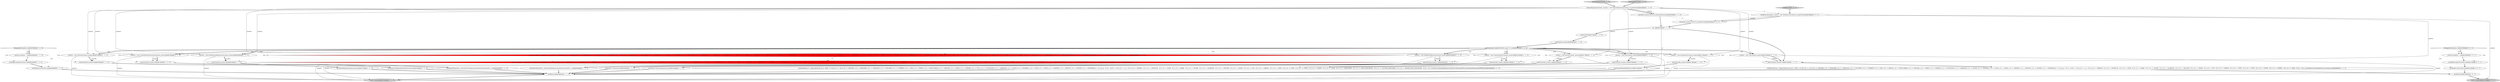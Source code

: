 digraph {
50 [style = filled, label = "nonReserved['0', '0', '1']", fillcolor = lightgray, shape = diamond image = "AAA0AAABBB3BBB"];
39 [style = filled, label = "getInterpreter().adaptivePredict(_input,79,_ctx)@@@9@@@['1', '1', '0']", fillcolor = white, shape = diamond image = "AAA0AAABBB1BBB"];
37 [style = filled, label = "{setState(589)qualifiedName()}@@@75@@@['1', '1', '0']", fillcolor = white, shape = ellipse image = "AAA0AAABBB1BBB"];
22 [style = filled, label = "return _localctx@@@101@@@['1', '1', '0']", fillcolor = lightgray, shape = ellipse image = "AAA0AAABBB1BBB"];
14 [style = filled, label = "_localctx.exception = re@@@94@@@['1', '1', '0']", fillcolor = white, shape = ellipse image = "AAA0AAABBB1BBB"];
13 [style = filled, label = "enterOuterAlt(_localctx,8)@@@74@@@['1', '1', '0']", fillcolor = white, shape = ellipse image = "AAA0AAABBB1BBB"];
26 [style = filled, label = "_errHandler.recover(this,re)@@@96@@@['1', '1', '0']", fillcolor = white, shape = ellipse image = "AAA0AAABBB1BBB"];
20 [style = filled, label = "_localctx = new StarContext(_localctx)@@@38@@@['1', '1', '0']", fillcolor = white, shape = ellipse image = "AAA0AAABBB1BBB"];
43 [style = filled, label = "_localctx.exception = re@@@20@@@['0', '0', '1']", fillcolor = white, shape = ellipse image = "AAA0AAABBB3BBB"];
51 [style = filled, label = "_errHandler.reportError(this,re)@@@21@@@['0', '0', '1']", fillcolor = white, shape = ellipse image = "AAA0AAABBB3BBB"];
19 [style = filled, label = "enterOuterAlt(_localctx,6)@@@56@@@['1', '1', '0']", fillcolor = white, shape = ellipse image = "AAA0AAABBB1BBB"];
0 [style = filled, label = "_localctx = new CastContext(_localctx)@@@10@@@['1', '1', '0']", fillcolor = white, shape = ellipse image = "AAA0AAABBB1BBB"];
44 [style = filled, label = "{exitRule()}@@@24@@@['0', '0', '1']", fillcolor = white, shape = ellipse image = "AAA0AAABBB3BBB"];
36 [style = filled, label = "{setState(765)_la = _input.LA(1)if (!((((_la) & ~0x3f) == 0 && ((1L << _la) & ((1L << ANALYZE) | (1L << ANALYZED) | (1L << CATALOGS) | (1L << COLUMNS) | (1L << CURRENT) | (1L << DAY) | (1L << DEBUG) | (1L << EXECUTABLE) | (1L << EXPLAIN) | (1L << FIRST) | (1L << FORMAT) | (1L << FUNCTIONS) | (1L << GRAPHVIZ) | (1L << HOUR) | (1L << INTERVAL) | (1L << LAST) | (1L << LIMIT) | (1L << MAPPED) | (1L << MINUTE) | (1L << MONTH) | (1L << OPTIMIZED))) != 0) || ((((_la - 67)) & ~0x3f) == 0 && ((1L << (_la - 67)) & ((1L << (PARSED - 67)) | (1L << (PHYSICAL - 67)) | (1L << (PLAN - 67)) | (1L << (RLIKE - 67)) | (1L << (QUERY - 67)) | (1L << (SCHEMAS - 67)) | (1L << (SECOND - 67)) | (1L << (SHOW - 67)) | (1L << (SYS - 67)) | (1L << (TABLES - 67)) | (1L << (TEXT - 67)) | (1L << (TYPE - 67)) | (1L << (TYPES - 67)) | (1L << (VERIFY - 67)) | (1L << (YEAR - 67)))) != 0))) {_errHandler.recoverInline(this)}{consume()}}@@@8@@@['1', '1', '1']", fillcolor = white, shape = ellipse image = "AAA0AAABBB1BBB"];
15 [style = filled, label = "_localctx = new ExtractContext(_localctx)@@@17@@@['1', '1', '0']", fillcolor = white, shape = ellipse image = "AAA0AAABBB1BBB"];
8 [style = filled, label = "_localctx = new FunctionContext(_localctx)@@@55@@@['1', '1', '0']", fillcolor = white, shape = ellipse image = "AAA0AAABBB1BBB"];
42 [style = filled, label = "primaryExpression['0', '1', '0']", fillcolor = lightgray, shape = diamond image = "AAA0AAABBB2BBB"];
29 [style = filled, label = "enterOuterAlt(_localctx,7)@@@63@@@['1', '1', '0']", fillcolor = white, shape = ellipse image = "AAA0AAABBB1BBB"];
23 [style = filled, label = "enterOuterAlt(_localctx,4)@@@32@@@['1', '1', '0']", fillcolor = white, shape = ellipse image = "AAA0AAABBB1BBB"];
5 [style = filled, label = "{setState(590)match(T__0)setState(591)expression()setState(592)match(T__1)}@@@82@@@['1', '1', '0']", fillcolor = white, shape = ellipse image = "AAA0AAABBB1BBB"];
47 [style = filled, label = "enterRule(_localctx,106,RULE_nonReserved)@@@4@@@['0', '0', '1']", fillcolor = white, shape = ellipse image = "AAA0AAABBB3BBB"];
2 [style = filled, label = "enterOuterAlt(_localctx,5)@@@39@@@['1', '1', '0']", fillcolor = white, shape = ellipse image = "AAA0AAABBB1BBB"];
1 [style = filled, label = "enterOuterAlt(_localctx,3)@@@25@@@['1', '1', '0']", fillcolor = white, shape = ellipse image = "AAA0AAABBB1BBB"];
4 [style = filled, label = "PrimaryExpressionContext _localctx = new PrimaryExpressionContext(_ctx,getState())@@@3@@@['1', '1', '0']", fillcolor = white, shape = ellipse image = "AAA0AAABBB1BBB"];
16 [style = filled, label = "int _la@@@5@@@['1', '1', '1']", fillcolor = white, shape = ellipse image = "AAA0AAABBB1BBB"];
41 [style = filled, label = "(((_la) & ~0x3f) == 0 && ((1L << _la) & ((1L << ANALYZE) | (1L << ANALYZED) | (1L << CATALOGS) | (1L << COLUMNS) | (1L << CURRENT) | (1L << DAY) | (1L << DEBUG) | (1L << EXECUTABLE) | (1L << EXPLAIN) | (1L << FIRST) | (1L << FORMAT) | (1L << FULL) | (1L << FUNCTIONS) | (1L << GRAPHVIZ) | (1L << HOUR) | (1L << INTERVAL) | (1L << LAST) | (1L << LIMIT) | (1L << MAPPED) | (1L << MINUTE) | (1L << MONTH) | (1L << OPTIMIZED))) != 0) || ((((_la - 67)) & ~0x3f) == 0 && ((1L << (_la - 67)) & ((1L << (PARSED - 67)) | (1L << (PHYSICAL - 67)) | (1L << (PLAN - 67)) | (1L << (RLIKE - 67)) | (1L << (QUERY - 67)) | (1L << (SCHEMAS - 67)) | (1L << (SECOND - 67)) | (1L << (SHOW - 67)) | (1L << (SYS - 67)) | (1L << (TABLES - 67)) | (1L << (TEXT - 67)) | (1L << (TYPE - 67)) | (1L << (TYPES - 67)) | (1L << (VERIFY - 67)) | (1L << (YEAR - 67)) | (1L << (IDENTIFIER - 67)) | (1L << (DIGIT_IDENTIFIER - 67)) | (1L << (QUOTED_IDENTIFIER - 67)) | (1L << (BACKQUOTED_IDENTIFIER - 67)))) != 0)@@@43@@@['0', '1', '0']", fillcolor = red, shape = diamond image = "AAA1AAABBB2BBB"];
6 [style = filled, label = "enterRule(_localctx,60,RULE_primaryExpression)@@@4@@@['1', '1', '0']", fillcolor = white, shape = ellipse image = "AAA0AAABBB1BBB"];
28 [style = filled, label = "primaryExpression['1', '0', '0']", fillcolor = lightgray, shape = diamond image = "AAA0AAABBB1BBB"];
12 [style = filled, label = "_errHandler.sync(this)@@@8@@@['1', '1', '0']", fillcolor = white, shape = ellipse image = "AAA0AAABBB1BBB"];
38 [style = filled, label = "_localctx = new CurrentDateTimeFunctionContext(_localctx)@@@24@@@['1', '1', '0']", fillcolor = white, shape = ellipse image = "AAA0AAABBB1BBB"];
17 [style = filled, label = "{setState(577)constant()}@@@33@@@['1', '1', '0']", fillcolor = white, shape = ellipse image = "AAA0AAABBB1BBB"];
30 [style = filled, label = "_localctx = new DereferenceContext(_localctx)@@@73@@@['1', '1', '0']", fillcolor = white, shape = ellipse image = "AAA0AAABBB1BBB"];
46 [style = filled, label = "RecognitionException re@@@19@@@['0', '0', '1']", fillcolor = white, shape = diamond image = "AAA0AAABBB3BBB"];
24 [style = filled, label = "(((_la) & ~0x3f) == 0 && ((1L << _la) & ((1L << ANALYZE) | (1L << ANALYZED) | (1L << CATALOGS) | (1L << COLUMNS) | (1L << CURRENT) | (1L << DAY) | (1L << DEBUG) | (1L << EXECUTABLE) | (1L << EXPLAIN) | (1L << FIRST) | (1L << FORMAT) | (1L << FUNCTIONS) | (1L << GRAPHVIZ) | (1L << HOUR) | (1L << INTERVAL) | (1L << LAST) | (1L << LIMIT) | (1L << MAPPED) | (1L << MINUTE) | (1L << MONTH) | (1L << OPTIMIZED))) != 0) || ((((_la - 67)) & ~0x3f) == 0 && ((1L << (_la - 67)) & ((1L << (PARSED - 67)) | (1L << (PHYSICAL - 67)) | (1L << (PLAN - 67)) | (1L << (RLIKE - 67)) | (1L << (QUERY - 67)) | (1L << (SCHEMAS - 67)) | (1L << (SECOND - 67)) | (1L << (SHOW - 67)) | (1L << (SYS - 67)) | (1L << (TABLES - 67)) | (1L << (TEXT - 67)) | (1L << (TYPE - 67)) | (1L << (TYPES - 67)) | (1L << (VERIFY - 67)) | (1L << (YEAR - 67)) | (1L << (IDENTIFIER - 67)) | (1L << (DIGIT_IDENTIFIER - 67)) | (1L << (QUOTED_IDENTIFIER - 67)) | (1L << (BACKQUOTED_IDENTIFIER - 67)))) != 0)@@@43@@@['1', '0', '0']", fillcolor = red, shape = diamond image = "AAA1AAABBB1BBB"];
9 [style = filled, label = "_localctx = new SubqueryExpressionContext(_localctx)@@@62@@@['1', '1', '0']", fillcolor = white, shape = ellipse image = "AAA0AAABBB1BBB"];
49 [style = filled, label = "NonReservedContext _localctx = new NonReservedContext(_ctx,getState())@@@3@@@['0', '0', '1']", fillcolor = white, shape = ellipse image = "AAA0AAABBB3BBB"];
25 [style = filled, label = "{setState(576)builtinDateTimeFunction()}@@@26@@@['1', '1', '0']", fillcolor = white, shape = ellipse image = "AAA0AAABBB1BBB"];
34 [style = filled, label = "{setState(584)functionExpression()}@@@57@@@['1', '1', '0']", fillcolor = white, shape = ellipse image = "AAA0AAABBB1BBB"];
48 [style = filled, label = "_errHandler.recover(this,re)@@@22@@@['0', '0', '1']", fillcolor = white, shape = ellipse image = "AAA0AAABBB3BBB"];
3 [style = filled, label = "setState(594)@@@7@@@['1', '1', '0']", fillcolor = white, shape = ellipse image = "AAA0AAABBB1BBB"];
45 [style = filled, label = "return _localctx@@@27@@@['0', '0', '1']", fillcolor = lightgray, shape = ellipse image = "AAA0AAABBB3BBB"];
10 [style = filled, label = "_localctx = new ParenthesizedExpressionContext(_localctx)@@@80@@@['1', '1', '0']", fillcolor = white, shape = ellipse image = "AAA0AAABBB1BBB"];
11 [style = filled, label = "enterOuterAlt(_localctx,2)@@@18@@@['1', '1', '0']", fillcolor = white, shape = ellipse image = "AAA0AAABBB1BBB"];
35 [style = filled, label = "_errHandler.reportError(this,re)@@@95@@@['1', '1', '0']", fillcolor = white, shape = ellipse image = "AAA0AAABBB1BBB"];
31 [style = filled, label = "{setState(581)_la = _input.LA(1)if ((((_la) & ~0x3f) == 0 && ((1L << _la) & ((1L << ANALYZE) | (1L << ANALYZED) | (1L << CATALOGS) | (1L << COLUMNS) | (1L << CURRENT) | (1L << DAY) | (1L << DEBUG) | (1L << EXECUTABLE) | (1L << EXPLAIN) | (1L << FIRST) | (1L << FORMAT) | (1L << FULL) | (1L << FUNCTIONS) | (1L << GRAPHVIZ) | (1L << HOUR) | (1L << INTERVAL) | (1L << LAST) | (1L << LIMIT) | (1L << MAPPED) | (1L << MINUTE) | (1L << MONTH) | (1L << OPTIMIZED))) != 0) || ((((_la - 67)) & ~0x3f) == 0 && ((1L << (_la - 67)) & ((1L << (PARSED - 67)) | (1L << (PHYSICAL - 67)) | (1L << (PLAN - 67)) | (1L << (RLIKE - 67)) | (1L << (QUERY - 67)) | (1L << (SCHEMAS - 67)) | (1L << (SECOND - 67)) | (1L << (SHOW - 67)) | (1L << (SYS - 67)) | (1L << (TABLES - 67)) | (1L << (TEXT - 67)) | (1L << (TYPE - 67)) | (1L << (TYPES - 67)) | (1L << (VERIFY - 67)) | (1L << (YEAR - 67)) | (1L << (IDENTIFIER - 67)) | (1L << (DIGIT_IDENTIFIER - 67)) | (1L << (QUOTED_IDENTIFIER - 67)) | (1L << (BACKQUOTED_IDENTIFIER - 67)))) != 0)) {{setState(578)qualifiedName()setState(579)match(DOT)}}setState(583)match(ASTERISK)}@@@40@@@['1', '1', '0']", fillcolor = white, shape = ellipse image = "AAA0AAABBB1BBB"];
40 [style = filled, label = "enterOuterAlt(_localctx,9)@@@81@@@['1', '1', '0']", fillcolor = white, shape = ellipse image = "AAA0AAABBB1BBB"];
32 [style = filled, label = "enterOuterAlt(_localctx,1)@@@7@@@['1', '1', '1']", fillcolor = white, shape = ellipse image = "AAA0AAABBB1BBB"];
27 [style = filled, label = "RecognitionException re@@@93@@@['1', '1', '0']", fillcolor = white, shape = diamond image = "AAA0AAABBB1BBB"];
33 [style = filled, label = "{setState(585)match(T__0)setState(586)query()setState(587)match(T__1)}@@@64@@@['1', '1', '0']", fillcolor = white, shape = ellipse image = "AAA0AAABBB1BBB"];
21 [style = filled, label = "{exitRule()}@@@98@@@['1', '1', '0']", fillcolor = white, shape = ellipse image = "AAA0AAABBB1BBB"];
7 [style = filled, label = "{setState(575)extractExpression()}@@@19@@@['1', '1', '0']", fillcolor = white, shape = ellipse image = "AAA0AAABBB1BBB"];
18 [style = filled, label = "_localctx = new ConstantDefaultContext(_localctx)@@@31@@@['1', '1', '0']", fillcolor = white, shape = ellipse image = "AAA0AAABBB1BBB"];
27->14 [style = dotted, label="true"];
30->13 [style = bold, label=""];
14->35 [style = bold, label=""];
39->24 [style = dotted, label="true"];
39->9 [style = bold, label=""];
15->22 [style = solid, label="_localctx"];
39->11 [style = dotted, label="true"];
39->18 [style = dotted, label="true"];
4->38 [style = solid, label="_localctx"];
8->22 [style = solid, label="_localctx"];
31->21 [style = bold, label=""];
9->22 [style = solid, label="_localctx"];
4->0 [style = solid, label="_localctx"];
39->18 [style = bold, label=""];
30->22 [style = solid, label="_localctx"];
51->48 [style = bold, label=""];
15->11 [style = bold, label=""];
46->48 [style = dotted, label="true"];
38->22 [style = solid, label="_localctx"];
39->38 [style = bold, label=""];
10->22 [style = solid, label="_localctx"];
23->17 [style = bold, label=""];
4->10 [style = solid, label="_localctx"];
4->30 [style = solid, label="_localctx"];
9->29 [style = bold, label=""];
27->35 [style = dotted, label="true"];
15->11 [style = solid, label="_localctx"];
17->21 [style = bold, label=""];
25->21 [style = bold, label=""];
2->31 [style = bold, label=""];
6->47 [style = dashed, label="0"];
16->3 [style = bold, label=""];
19->34 [style = bold, label=""];
39->9 [style = dotted, label="true"];
38->1 [style = solid, label="_localctx"];
39->2 [style = dotted, label="true"];
24->41 [style = dashed, label="0"];
39->8 [style = dotted, label="true"];
36->44 [style = bold, label=""];
43->51 [style = bold, label=""];
39->8 [style = bold, label=""];
37->21 [style = bold, label=""];
16->32 [style = bold, label=""];
4->49 [style = dashed, label="0"];
48->44 [style = bold, label=""];
50->49 [style = bold, label=""];
39->29 [style = dotted, label="true"];
10->40 [style = solid, label="_localctx"];
5->21 [style = bold, label=""];
13->37 [style = bold, label=""];
40->5 [style = bold, label=""];
21->22 [style = bold, label=""];
32->36 [style = bold, label=""];
39->40 [style = dotted, label="true"];
4->18 [style = solid, label="_localctx"];
39->10 [style = dotted, label="true"];
39->20 [style = bold, label=""];
44->45 [style = bold, label=""];
39->0 [style = dotted, label="true"];
0->32 [style = solid, label="_localctx"];
39->20 [style = dotted, label="true"];
18->22 [style = solid, label="_localctx"];
47->16 [style = bold, label=""];
30->13 [style = solid, label="_localctx"];
46->43 [style = bold, label=""];
0->22 [style = solid, label="_localctx"];
18->23 [style = bold, label=""];
27->14 [style = bold, label=""];
39->30 [style = dotted, label="true"];
3->12 [style = bold, label=""];
38->1 [style = bold, label=""];
26->21 [style = bold, label=""];
42->4 [style = bold, label=""];
39->23 [style = dotted, label="true"];
4->15 [style = solid, label="_localctx"];
46->51 [style = dotted, label="true"];
10->40 [style = bold, label=""];
16->31 [style = solid, label="_la"];
8->19 [style = solid, label="_localctx"];
39->13 [style = dotted, label="true"];
12->39 [style = bold, label=""];
0->32 [style = bold, label=""];
39->1 [style = dotted, label="true"];
20->22 [style = solid, label="_localctx"];
1->25 [style = bold, label=""];
35->26 [style = bold, label=""];
34->21 [style = bold, label=""];
39->15 [style = bold, label=""];
4->9 [style = solid, label="_localctx"];
4->6 [style = bold, label=""];
39->19 [style = dotted, label="true"];
8->19 [style = bold, label=""];
27->26 [style = dotted, label="true"];
39->38 [style = dotted, label="true"];
18->23 [style = solid, label="_localctx"];
49->47 [style = solid, label="_localctx"];
20->2 [style = solid, label="_localctx"];
4->20 [style = solid, label="_localctx"];
49->32 [style = solid, label="_localctx"];
4->8 [style = solid, label="_localctx"];
49->47 [style = bold, label=""];
20->2 [style = bold, label=""];
39->30 [style = bold, label=""];
36->21 [style = bold, label=""];
29->33 [style = bold, label=""];
39->15 [style = dotted, label="true"];
39->0 [style = bold, label=""];
39->32 [style = dotted, label="true"];
6->16 [style = bold, label=""];
39->41 [style = dotted, label="true"];
39->10 [style = bold, label=""];
7->21 [style = bold, label=""];
9->29 [style = solid, label="_localctx"];
49->45 [style = solid, label="_localctx"];
4->6 [style = solid, label="_localctx"];
33->21 [style = bold, label=""];
11->7 [style = bold, label=""];
28->4 [style = bold, label=""];
46->43 [style = dotted, label="true"];
}
